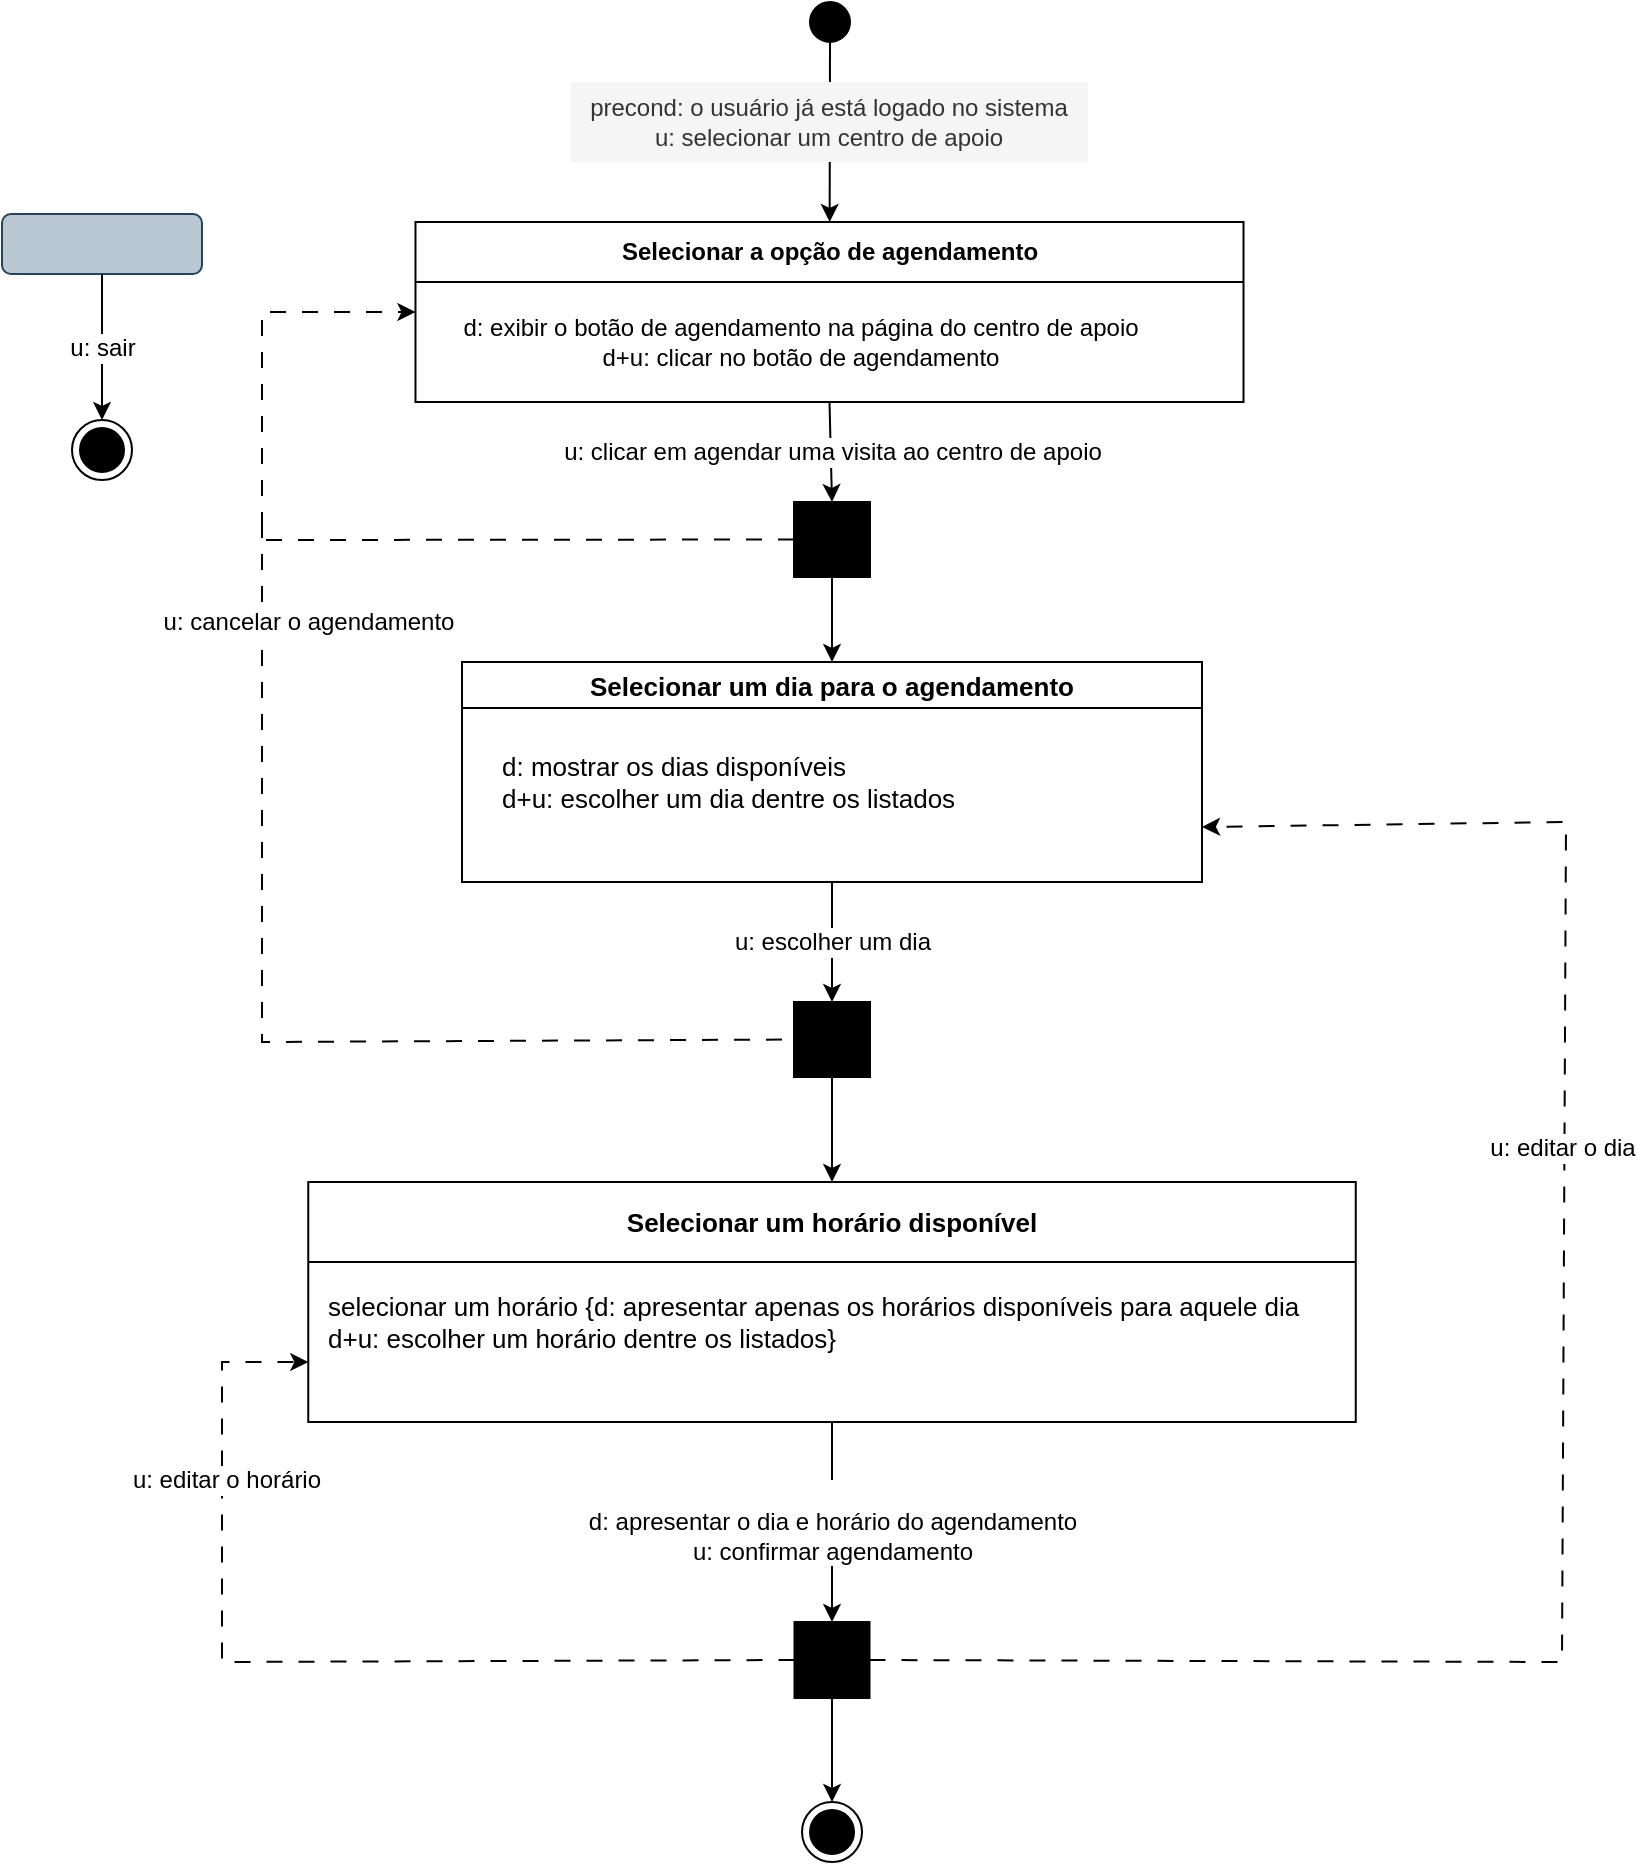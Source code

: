<mxfile version="25.0.1">
  <diagram name="Página-1" id="4fPj8FKTWWKvgSlPfXeu">
    <mxGraphModel dx="880" dy="1603" grid="1" gridSize="10" guides="1" tooltips="1" connect="1" arrows="1" fold="1" page="1" pageScale="1" pageWidth="827" pageHeight="1169" math="0" shadow="0">
      <root>
        <mxCell id="0" />
        <mxCell id="1" parent="0" />
        <mxCell id="tzBEl5uezkZAkphJzdvv-1" value="&lt;font style=&quot;font-size: 13px;&quot;&gt;Selecionar um dia para o agendamento&lt;/font&gt;" style="swimlane;whiteSpace=wrap;html=1;" parent="1" vertex="1">
          <mxGeometry x="240" y="220" width="370" height="110" as="geometry" />
        </mxCell>
        <mxCell id="tzBEl5uezkZAkphJzdvv-2" value="&lt;div&gt;&lt;font style=&quot;font-size: 13px;&quot;&gt;d: mostrar os dias disponíveis&lt;/font&gt;&lt;/div&gt;&lt;font style=&quot;font-size: 13px;&quot;&gt;d+u: escolher um dia dentre os listados&lt;/font&gt;" style="text;html=1;align=left;verticalAlign=middle;resizable=0;points=[];autosize=1;strokeColor=none;fillColor=none;rotation=0;" parent="tzBEl5uezkZAkphJzdvv-1" vertex="1">
          <mxGeometry x="18" y="40" width="250" height="40" as="geometry" />
        </mxCell>
        <mxCell id="tzBEl5uezkZAkphJzdvv-5" value="" style="ellipse;whiteSpace=wrap;html=1;aspect=fixed;fillColor=#000000;" parent="1" vertex="1">
          <mxGeometry x="414" y="-110" width="20" height="20" as="geometry" />
        </mxCell>
        <mxCell id="tzBEl5uezkZAkphJzdvv-16" value="" style="edgeStyle=orthogonalEdgeStyle;rounded=0;orthogonalLoop=1;jettySize=auto;html=1;entryX=0.5;entryY=0;entryDx=0;entryDy=0;" parent="1" source="tzBEl5uezkZAkphJzdvv-10" target="tzBEl5uezkZAkphJzdvv-19" edge="1">
          <mxGeometry relative="1" as="geometry">
            <mxPoint x="69.0" y="353.75" as="targetPoint" />
          </mxGeometry>
        </mxCell>
        <mxCell id="tzBEl5uezkZAkphJzdvv-10" value="" style="whiteSpace=wrap;html=1;fontStyle=1;startSize=23;fillColor=#000000;" parent="1" vertex="1">
          <mxGeometry x="406" y="390" width="38" height="37.5" as="geometry" />
        </mxCell>
        <mxCell id="tzBEl5uezkZAkphJzdvv-19" value="&lt;font style=&quot;font-size: 13px;&quot;&gt;Selecionar um horário disponível&lt;/font&gt;" style="swimlane;whiteSpace=wrap;html=1;startSize=40;" parent="1" vertex="1">
          <mxGeometry x="163.13" y="480" width="523.75" height="120" as="geometry" />
        </mxCell>
        <mxCell id="tzBEl5uezkZAkphJzdvv-34" value="&lt;div&gt;&lt;font style=&quot;font-size: 13px;&quot;&gt;selecionar um horário {d: apresentar apenas os horários disponíveis para aquele dia&lt;/font&gt;&lt;/div&gt;&lt;div&gt;&lt;font style=&quot;font-size: 13px;&quot;&gt;d+u: escolher um horário dentre os listados}&lt;/font&gt;&lt;/div&gt;" style="text;html=1;align=left;verticalAlign=middle;resizable=0;points=[];autosize=1;strokeColor=none;fillColor=none;" parent="tzBEl5uezkZAkphJzdvv-19" vertex="1">
          <mxGeometry x="7.5" y="50" width="510" height="40" as="geometry" />
        </mxCell>
        <mxCell id="tzBEl5uezkZAkphJzdvv-75" value="" style="endArrow=classic;html=1;rounded=0;dashed=1;dashPattern=8 8;exitX=0.5;exitY=1;exitDx=0;exitDy=0;entryX=0;entryY=0.75;entryDx=0;entryDy=0;" parent="1" source="tzBEl5uezkZAkphJzdvv-84" target="tzBEl5uezkZAkphJzdvv-19" edge="1">
          <mxGeometry relative="1" as="geometry">
            <mxPoint x="408.5" y="745" as="sourcePoint" />
            <mxPoint x="120" y="540" as="targetPoint" />
            <Array as="points">
              <mxPoint x="120" y="720" />
              <mxPoint x="120" y="570" />
            </Array>
          </mxGeometry>
        </mxCell>
        <mxCell id="tzBEl5uezkZAkphJzdvv-76" value="u: editar o horário" style="edgeLabel;resizable=0;html=1;;align=center;verticalAlign=middle;fontSize=12;" parent="tzBEl5uezkZAkphJzdvv-75" connectable="0" vertex="1">
          <mxGeometry relative="1" as="geometry">
            <mxPoint x="-45" y="-91" as="offset" />
          </mxGeometry>
        </mxCell>
        <mxCell id="tzBEl5uezkZAkphJzdvv-84" value="" style="whiteSpace=wrap;html=1;fontStyle=1;startSize=23;fillColor=#000000;direction=south;" parent="1" vertex="1">
          <mxGeometry x="406.25" y="700" width="37.5" height="38" as="geometry" />
        </mxCell>
        <mxCell id="tzBEl5uezkZAkphJzdvv-90" value="" style="endArrow=classic;html=1;rounded=0;exitX=0.5;exitY=1;exitDx=0;exitDy=0;" parent="1" source="tzBEl5uezkZAkphJzdvv-1" target="tzBEl5uezkZAkphJzdvv-10" edge="1">
          <mxGeometry relative="1" as="geometry">
            <mxPoint x="230" y="340" as="sourcePoint" />
            <mxPoint x="330" y="340" as="targetPoint" />
          </mxGeometry>
        </mxCell>
        <mxCell id="tzBEl5uezkZAkphJzdvv-91" value="u: escolher um dia" style="edgeLabel;resizable=0;html=1;;align=center;verticalAlign=middle;fontSize=12;" parent="tzBEl5uezkZAkphJzdvv-90" connectable="0" vertex="1">
          <mxGeometry relative="1" as="geometry" />
        </mxCell>
        <mxCell id="tzBEl5uezkZAkphJzdvv-92" value="" style="endArrow=classic;html=1;rounded=0;exitX=0.5;exitY=1;exitDx=0;exitDy=0;entryX=0;entryY=0.5;entryDx=0;entryDy=0;" parent="1" source="tzBEl5uezkZAkphJzdvv-19" target="tzBEl5uezkZAkphJzdvv-84" edge="1">
          <mxGeometry relative="1" as="geometry">
            <mxPoint x="230" y="540" as="sourcePoint" />
            <mxPoint x="330" y="540" as="targetPoint" />
          </mxGeometry>
        </mxCell>
        <mxCell id="tzBEl5uezkZAkphJzdvv-93" value="&lt;div&gt;&lt;br&gt;&lt;/div&gt;&lt;div&gt;&lt;div&gt;d: apresentar o dia e horário do agendamento&lt;/div&gt;u: confirmar agendamento&lt;/div&gt;" style="edgeLabel;resizable=0;html=1;;align=center;verticalAlign=middle;fontSize=12;" parent="tzBEl5uezkZAkphJzdvv-92" connectable="0" vertex="1">
          <mxGeometry relative="1" as="geometry" />
        </mxCell>
        <mxCell id="tzBEl5uezkZAkphJzdvv-95" value="" style="endArrow=classic;html=1;rounded=0;dashed=1;dashPattern=8 8;exitX=0.5;exitY=0;exitDx=0;exitDy=0;entryX=1;entryY=0.75;entryDx=0;entryDy=0;" parent="1" source="tzBEl5uezkZAkphJzdvv-84" target="tzBEl5uezkZAkphJzdvv-1" edge="1">
          <mxGeometry relative="1" as="geometry">
            <mxPoint x="380.0" y="709.0" as="sourcePoint" />
            <mxPoint x="746.25" y="530" as="targetPoint" />
            <Array as="points">
              <mxPoint x="790" y="720" />
              <mxPoint x="792" y="300" />
            </Array>
          </mxGeometry>
        </mxCell>
        <mxCell id="tzBEl5uezkZAkphJzdvv-96" value="u: editar o dia" style="edgeLabel;resizable=0;html=1;;align=center;verticalAlign=middle;fontSize=12;" parent="tzBEl5uezkZAkphJzdvv-95" connectable="0" vertex="1">
          <mxGeometry relative="1" as="geometry">
            <mxPoint x="-1" y="-130" as="offset" />
          </mxGeometry>
        </mxCell>
        <mxCell id="tzBEl5uezkZAkphJzdvv-101" value="" style="ellipse;html=1;shape=endState;fillColor=#000000;strokeColor=#000000;" parent="1" vertex="1">
          <mxGeometry x="410.01" y="790" width="30" height="30" as="geometry" />
        </mxCell>
        <mxCell id="tzBEl5uezkZAkphJzdvv-102" value="" style="endArrow=classic;html=1;rounded=0;exitX=1;exitY=0.5;exitDx=0;exitDy=0;entryX=0.5;entryY=0;entryDx=0;entryDy=0;" parent="1" source="tzBEl5uezkZAkphJzdvv-84" target="tzBEl5uezkZAkphJzdvv-101" edge="1">
          <mxGeometry relative="1" as="geometry">
            <mxPoint x="420" y="790" as="sourcePoint" />
            <mxPoint x="520" y="790" as="targetPoint" />
          </mxGeometry>
        </mxCell>
        <mxCell id="tzBEl5uezkZAkphJzdvv-104" value="" style="rounded=1;whiteSpace=wrap;html=1;fillColor=#bac8d3;strokeColor=#23445d;" parent="1" vertex="1">
          <mxGeometry x="10" y="-4" width="100" height="30" as="geometry" />
        </mxCell>
        <mxCell id="tzBEl5uezkZAkphJzdvv-108" value="" style="endArrow=classic;html=1;rounded=0;exitX=0.5;exitY=1;exitDx=0;exitDy=0;entryX=0.5;entryY=0;entryDx=0;entryDy=0;" parent="1" source="tzBEl5uezkZAkphJzdvv-104" target="tzBEl5uezkZAkphJzdvv-110" edge="1">
          <mxGeometry relative="1" as="geometry">
            <mxPoint x="70" y="230" as="sourcePoint" />
            <mxPoint x="112" y="240" as="targetPoint" />
          </mxGeometry>
        </mxCell>
        <mxCell id="tzBEl5uezkZAkphJzdvv-109" value="u: sair" style="edgeLabel;resizable=0;html=1;;align=center;verticalAlign=middle;fontSize=12;" parent="tzBEl5uezkZAkphJzdvv-108" connectable="0" vertex="1">
          <mxGeometry relative="1" as="geometry" />
        </mxCell>
        <mxCell id="tzBEl5uezkZAkphJzdvv-110" value="" style="ellipse;html=1;shape=endState;fillColor=#000000;strokeColor=#000000;" parent="1" vertex="1">
          <mxGeometry x="45.0" y="99" width="30" height="30" as="geometry" />
        </mxCell>
        <mxCell id="tzBEl5uezkZAkphJzdvv-112" value="" style="endArrow=classic;html=1;rounded=0;exitX=0.5;exitY=1;exitDx=0;exitDy=0;" parent="1" source="tzBEl5uezkZAkphJzdvv-5" target="tzBEl5uezkZAkphJzdvv-114" edge="1">
          <mxGeometry relative="1" as="geometry">
            <mxPoint x="410" y="70" as="sourcePoint" />
            <mxPoint x="424" y="-10" as="targetPoint" />
          </mxGeometry>
        </mxCell>
        <mxCell id="tzBEl5uezkZAkphJzdvv-114" value="Selecionar a opção de agendamento" style="swimlane;whiteSpace=wrap;html=1;startSize=30;" parent="1" vertex="1">
          <mxGeometry x="216.74" width="414.01" height="90" as="geometry" />
        </mxCell>
        <mxCell id="tzBEl5uezkZAkphJzdvv-119" value="d: exibir o botão de agendamento na página do centro de apoio&lt;div&gt;d+u: clicar no botão de agendamento&lt;/div&gt;" style="text;html=1;align=center;verticalAlign=middle;resizable=0;points=[];autosize=1;strokeColor=none;fillColor=none;" parent="tzBEl5uezkZAkphJzdvv-114" vertex="1">
          <mxGeometry x="12" y="40" width="360" height="40" as="geometry" />
        </mxCell>
        <mxCell id="tzBEl5uezkZAkphJzdvv-117" value="&lt;div style=&quot;&quot;&gt;precond: o usuário já está logado no sistema&lt;/div&gt;&lt;div style=&quot;&quot;&gt;&lt;span style=&quot;background-color: initial;&quot;&gt;u: selecionar um centro de apoio&lt;/span&gt;&lt;/div&gt;" style="text;html=1;align=center;verticalAlign=middle;whiteSpace=wrap;rounded=0;fillColor=#f5f5f5;fontColor=#333333;strokeColor=none;" parent="1" vertex="1">
          <mxGeometry x="294.23" y="-70" width="259.01" height="40" as="geometry" />
        </mxCell>
        <mxCell id="tzBEl5uezkZAkphJzdvv-120" value="" style="endArrow=classic;html=1;rounded=0;exitX=0.5;exitY=1;exitDx=0;exitDy=0;entryX=0.5;entryY=0;entryDx=0;entryDy=0;" parent="1" source="tzBEl5uezkZAkphJzdvv-114" target="tzBEl5uezkZAkphJzdvv-124" edge="1">
          <mxGeometry relative="1" as="geometry">
            <mxPoint x="424.37" y="90" as="sourcePoint" />
            <mxPoint x="424" y="120" as="targetPoint" />
          </mxGeometry>
        </mxCell>
        <mxCell id="tzBEl5uezkZAkphJzdvv-121" value="u: clicar em agendar uma visita ao centro de apoio" style="edgeLabel;resizable=0;html=1;;align=center;verticalAlign=middle;fontSize=12;" parent="tzBEl5uezkZAkphJzdvv-120" connectable="0" vertex="1">
          <mxGeometry relative="1" as="geometry" />
        </mxCell>
        <mxCell id="tzBEl5uezkZAkphJzdvv-124" value="" style="whiteSpace=wrap;html=1;fontStyle=1;startSize=23;fillColor=#000000;" parent="1" vertex="1">
          <mxGeometry x="406" y="140" width="38" height="37.5" as="geometry" />
        </mxCell>
        <mxCell id="tzBEl5uezkZAkphJzdvv-125" value="" style="edgeStyle=orthogonalEdgeStyle;rounded=0;orthogonalLoop=1;jettySize=auto;html=1;entryX=0.5;entryY=0;entryDx=0;entryDy=0;exitX=0.5;exitY=1;exitDx=0;exitDy=0;" parent="1" source="tzBEl5uezkZAkphJzdvv-124" target="tzBEl5uezkZAkphJzdvv-1" edge="1">
          <mxGeometry relative="1" as="geometry">
            <mxPoint x="461" y="168" as="sourcePoint" />
            <mxPoint x="460" y="220" as="targetPoint" />
          </mxGeometry>
        </mxCell>
        <mxCell id="tzBEl5uezkZAkphJzdvv-134" value="" style="endArrow=none;html=1;rounded=0;dashed=1;dashPattern=8 8;entryX=0;entryY=0.5;entryDx=0;entryDy=0;" parent="1" target="tzBEl5uezkZAkphJzdvv-10" edge="1">
          <mxGeometry width="50" height="50" relative="1" as="geometry">
            <mxPoint x="140" y="150" as="sourcePoint" />
            <mxPoint x="380" y="410" as="targetPoint" />
            <Array as="points">
              <mxPoint x="140" y="340" />
              <mxPoint x="140" y="410" />
            </Array>
          </mxGeometry>
        </mxCell>
        <mxCell id="MHrtHbmlMicYs49glS4B-1" value="" style="endArrow=classic;html=1;rounded=0;entryX=0;entryY=0.5;entryDx=0;entryDy=0;exitX=0;exitY=0.5;exitDx=0;exitDy=0;dashed=1;dashPattern=8 8;" edge="1" parent="1" source="tzBEl5uezkZAkphJzdvv-124" target="tzBEl5uezkZAkphJzdvv-114">
          <mxGeometry relative="1" as="geometry">
            <mxPoint x="360" y="190" as="sourcePoint" />
            <mxPoint x="460" y="190" as="targetPoint" />
            <Array as="points">
              <mxPoint x="140" y="159" />
              <mxPoint x="140" y="45" />
            </Array>
          </mxGeometry>
        </mxCell>
        <mxCell id="MHrtHbmlMicYs49glS4B-2" value="&lt;span style=&quot;font-size: 12px;&quot;&gt;u: cancelar o agendamento&lt;/span&gt;" style="edgeLabel;resizable=0;html=1;;align=center;verticalAlign=middle;" connectable="0" vertex="1" parent="MHrtHbmlMicYs49glS4B-1">
          <mxGeometry relative="1" as="geometry">
            <mxPoint x="-15" y="41" as="offset" />
          </mxGeometry>
        </mxCell>
      </root>
    </mxGraphModel>
  </diagram>
</mxfile>
